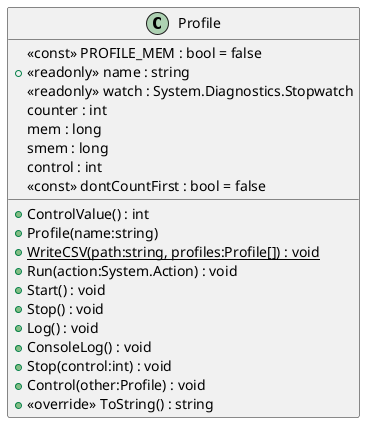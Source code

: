 @startuml
class Profile {
    <<const>> PROFILE_MEM : bool = false
    + <<readonly>> name : string
    <<readonly>> watch : System.Diagnostics.Stopwatch
    counter : int
    mem : long
    smem : long
    control : int
    <<const>> dontCountFirst : bool = false
    + ControlValue() : int
    + Profile(name:string)
    + {static} WriteCSV(path:string, profiles:Profile[]) : void
    + Run(action:System.Action) : void
    + Start() : void
    + Stop() : void
    + Log() : void
    + ConsoleLog() : void
    + Stop(control:int) : void
    + Control(other:Profile) : void
    + <<override>> ToString() : string
}
@enduml

